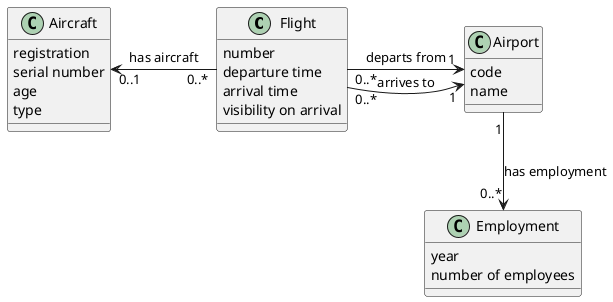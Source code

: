 @startuml
    class Flight {
        number
        departure time
        arrival time
        visibility on arrival
    }

    class Airport {
        code
        name
    }
    
    class Employment {
        year
        number of employees
    }

    class Aircraft {
        registration
        serial number
        age
        type
    }

    Flight "0..*" -right-> "1" Airport : departs from

    Flight "0..*" -right-> "1" Airport : arrives to
    Flight "0..*" -left-> "0..1" Aircraft : has aircraft
    Airport "1" -down-> "0..*" Employment : has employment
    

    
@enduml
